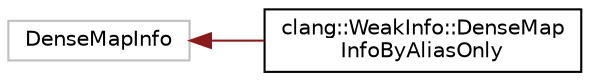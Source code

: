 digraph "Graphical Class Hierarchy"
{
 // LATEX_PDF_SIZE
  bgcolor="transparent";
  edge [fontname="Helvetica",fontsize="10",labelfontname="Helvetica",labelfontsize="10"];
  node [fontname="Helvetica",fontsize="10",shape=record];
  rankdir="LR";
  Node3498 [label="DenseMapInfo",height=0.2,width=0.4,color="grey75",tooltip=" "];
  Node3498 -> Node0 [dir="back",color="firebrick4",fontsize="10",style="solid",fontname="Helvetica"];
  Node0 [label="clang::WeakInfo::DenseMap\lInfoByAliasOnly",height=0.2,width=0.4,color="black",URL="$structclang_1_1WeakInfo_1_1DenseMapInfoByAliasOnly.html",tooltip=" "];
}
